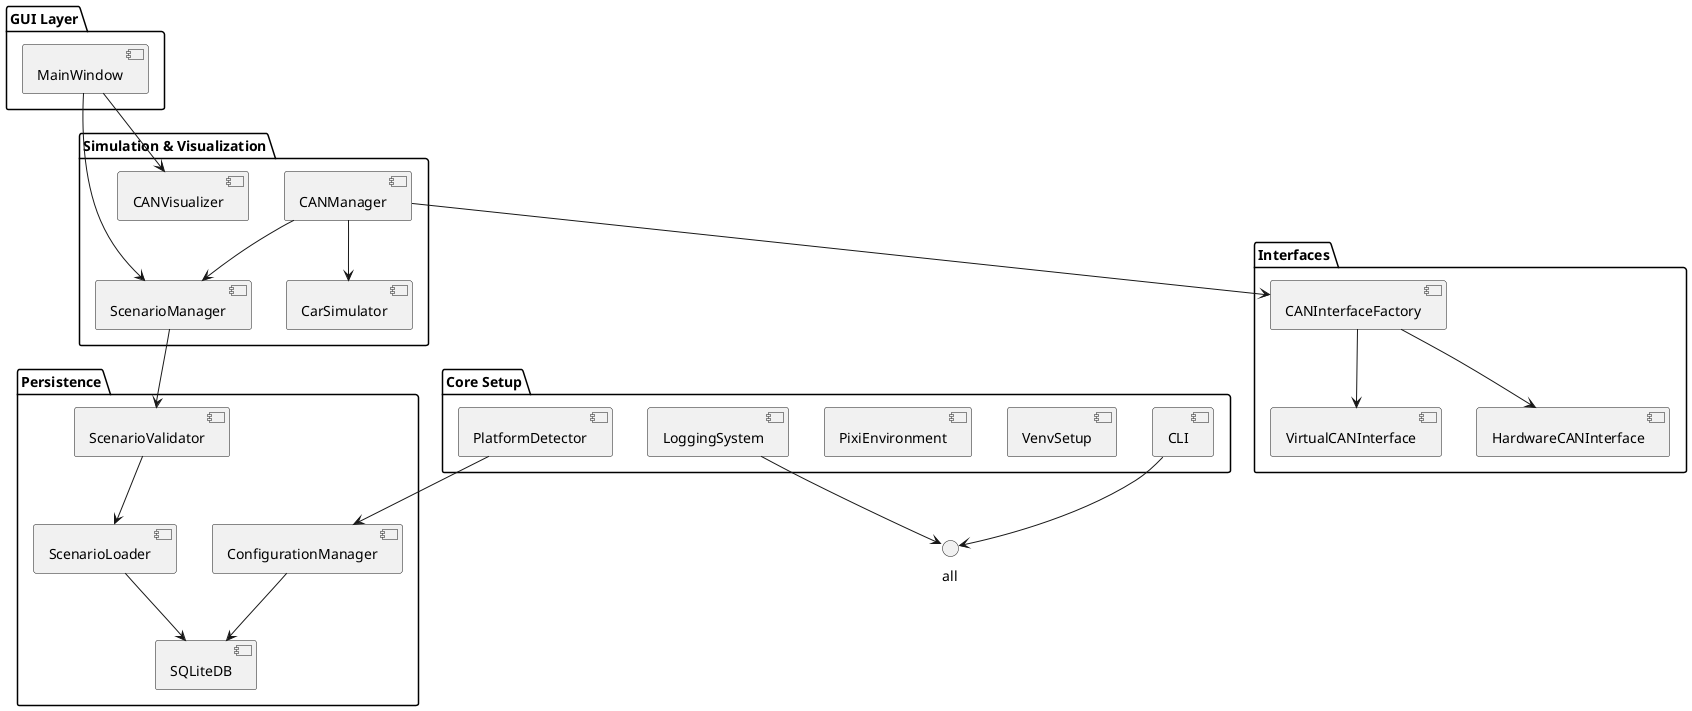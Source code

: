 @startuml C01-21_ComponentDiagram
package "Core Setup" {
  component PlatformDetector
  component VenvSetup
  component PixiEnvironment
  component LoggingSystem
  component CLI
}
package "Persistence" {
  component ConfigurationManager
  component SQLiteDB
  component ScenarioLoader
  component ScenarioValidator
}
package "Simulation & Visualization" {
  component ScenarioManager
  component CarSimulator
  component CANManager
  component CANVisualizer
}
package "Interfaces" {
  component CANInterfaceFactory
  component VirtualCANInterface
  component HardwareCANInterface
}
package "GUI Layer" {
  component MainWindow
}

PlatformDetector --> ConfigurationManager
ConfigurationManager --> SQLiteDB
ScenarioLoader --> SQLiteDB
ScenarioValidator --> ScenarioLoader
ScenarioManager --> ScenarioValidator
MainWindow --> ScenarioManager
MainWindow --> CANVisualizer
CLI --> all
LoggingSystem --> all
CANInterfaceFactory --> VirtualCANInterface
CANInterfaceFactory --> HardwareCANInterface
CANManager --> CANInterfaceFactory
CANManager --> ScenarioManager
CANManager --> CarSimulator
